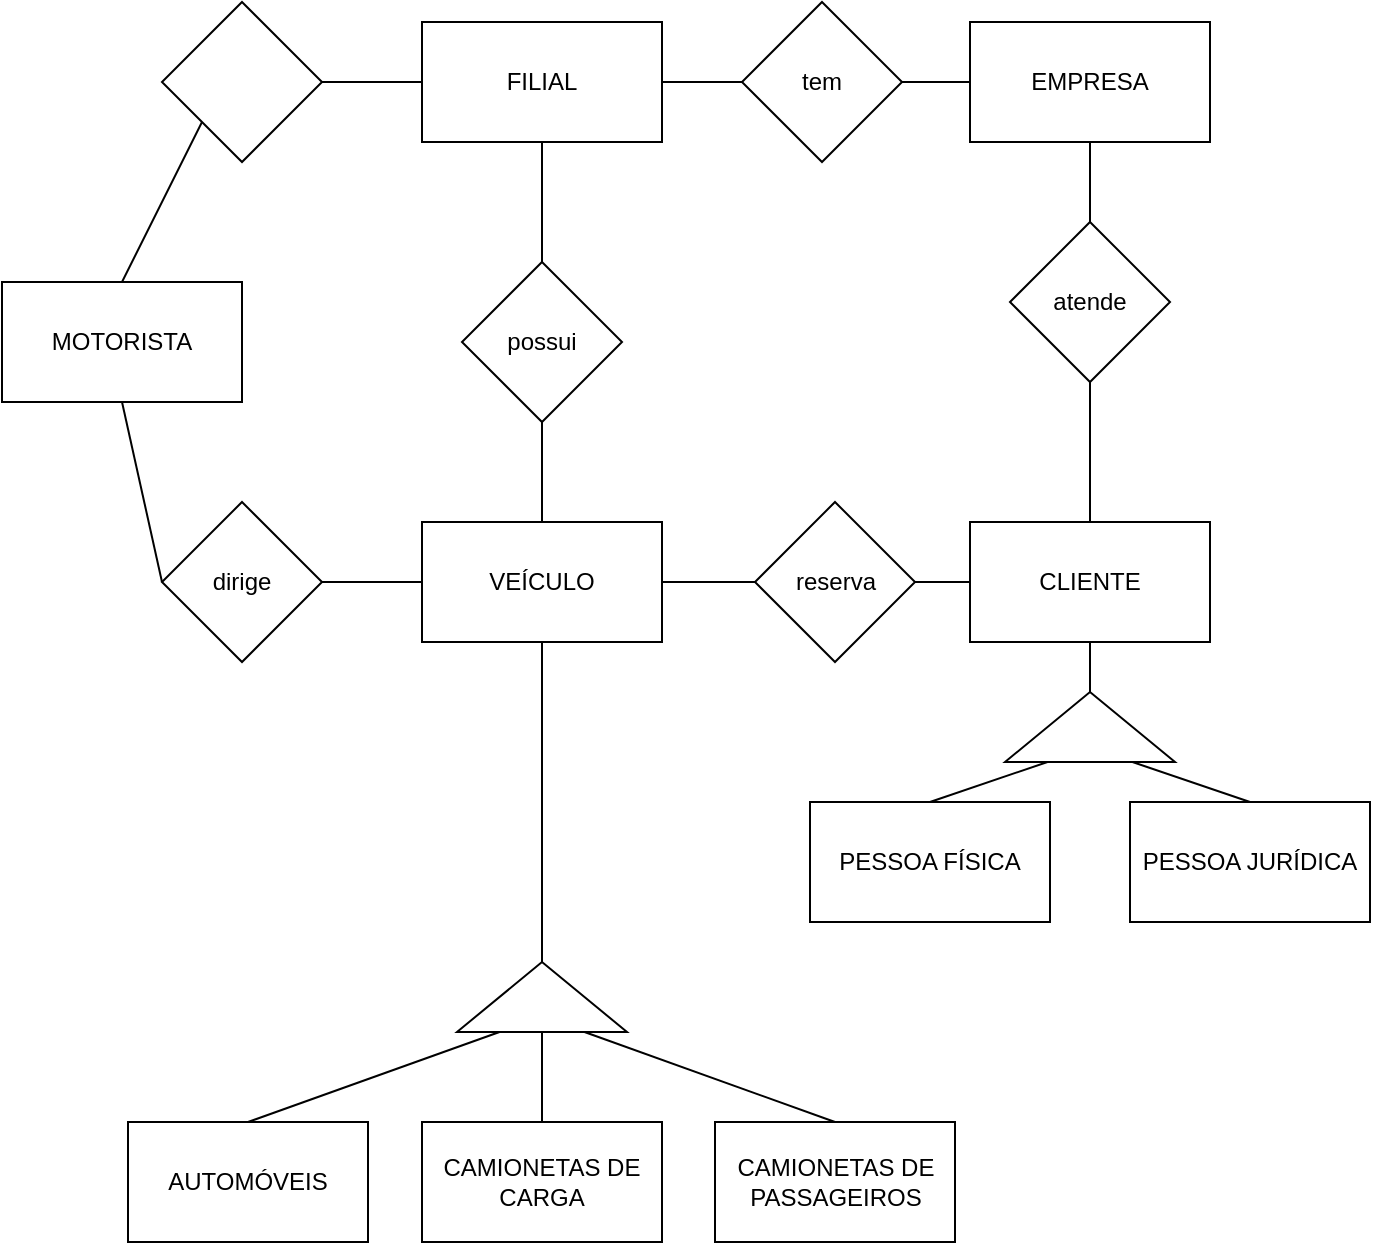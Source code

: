 <mxfile version="21.1.5" type="github">
  <diagram name="Página-1" id="vv6PEIaUgh8dFN0z1C_Y">
    <mxGraphModel dx="1122" dy="666" grid="1" gridSize="10" guides="1" tooltips="1" connect="1" arrows="1" fold="1" page="1" pageScale="1" pageWidth="827" pageHeight="1169" math="0" shadow="0">
      <root>
        <mxCell id="0" />
        <mxCell id="1" parent="0" />
        <mxCell id="3E7tgCCNNJo6zt93SH42-128" value="CLIENTE" style="rounded=0;whiteSpace=wrap;html=1;" vertex="1" parent="1">
          <mxGeometry x="524" y="535" width="120" height="60" as="geometry" />
        </mxCell>
        <mxCell id="3E7tgCCNNJo6zt93SH42-129" value="" style="triangle;whiteSpace=wrap;html=1;rotation=-90;" vertex="1" parent="1">
          <mxGeometry x="566.5" y="595" width="35" height="85" as="geometry" />
        </mxCell>
        <mxCell id="3E7tgCCNNJo6zt93SH42-130" value="" style="endArrow=none;html=1;rounded=0;entryX=0;entryY=0.25;entryDx=0;entryDy=0;exitX=0.5;exitY=0;exitDx=0;exitDy=0;" edge="1" parent="1" source="3E7tgCCNNJo6zt93SH42-131" target="3E7tgCCNNJo6zt93SH42-129">
          <mxGeometry width="50" height="50" relative="1" as="geometry">
            <mxPoint x="534" y="645" as="sourcePoint" />
            <mxPoint x="584" y="595" as="targetPoint" />
          </mxGeometry>
        </mxCell>
        <mxCell id="3E7tgCCNNJo6zt93SH42-131" value="PESSOA FÍSICA" style="rounded=0;whiteSpace=wrap;html=1;" vertex="1" parent="1">
          <mxGeometry x="444" y="675" width="120" height="60" as="geometry" />
        </mxCell>
        <mxCell id="3E7tgCCNNJo6zt93SH42-132" value="PESSOA JURÍDICA" style="rounded=0;whiteSpace=wrap;html=1;" vertex="1" parent="1">
          <mxGeometry x="604" y="675" width="120" height="60" as="geometry" />
        </mxCell>
        <mxCell id="3E7tgCCNNJo6zt93SH42-133" value="" style="endArrow=none;html=1;rounded=0;exitX=0.5;exitY=0;exitDx=0;exitDy=0;entryX=0;entryY=0.75;entryDx=0;entryDy=0;" edge="1" parent="1" source="3E7tgCCNNJo6zt93SH42-132" target="3E7tgCCNNJo6zt93SH42-129">
          <mxGeometry width="50" height="50" relative="1" as="geometry">
            <mxPoint x="544" y="655" as="sourcePoint" />
            <mxPoint x="644" y="605" as="targetPoint" />
          </mxGeometry>
        </mxCell>
        <mxCell id="3E7tgCCNNJo6zt93SH42-134" value="" style="endArrow=none;html=1;rounded=0;entryX=0.5;entryY=1;entryDx=0;entryDy=0;exitX=1;exitY=0.5;exitDx=0;exitDy=0;" edge="1" parent="1" source="3E7tgCCNNJo6zt93SH42-129" target="3E7tgCCNNJo6zt93SH42-128">
          <mxGeometry width="50" height="50" relative="1" as="geometry">
            <mxPoint x="634" y="605" as="sourcePoint" />
            <mxPoint x="684" y="555" as="targetPoint" />
          </mxGeometry>
        </mxCell>
        <mxCell id="3E7tgCCNNJo6zt93SH42-136" value="EMPRESA" style="rounded=0;whiteSpace=wrap;html=1;" vertex="1" parent="1">
          <mxGeometry x="524" y="285" width="120" height="60" as="geometry" />
        </mxCell>
        <mxCell id="3E7tgCCNNJo6zt93SH42-137" value="" style="endArrow=none;html=1;rounded=0;entryX=0.5;entryY=1;entryDx=0;entryDy=0;exitX=0.5;exitY=0;exitDx=0;exitDy=0;" edge="1" parent="1" source="3E7tgCCNNJo6zt93SH42-135" target="3E7tgCCNNJo6zt93SH42-136">
          <mxGeometry width="50" height="50" relative="1" as="geometry">
            <mxPoint x="530" y="385" as="sourcePoint" />
            <mxPoint x="580" y="335" as="targetPoint" />
          </mxGeometry>
        </mxCell>
        <mxCell id="3E7tgCCNNJo6zt93SH42-138" value="" style="endArrow=none;html=1;rounded=0;entryX=0.5;entryY=1;entryDx=0;entryDy=0;exitX=0.5;exitY=0;exitDx=0;exitDy=0;" edge="1" parent="1" source="3E7tgCCNNJo6zt93SH42-128" target="3E7tgCCNNJo6zt93SH42-135">
          <mxGeometry width="50" height="50" relative="1" as="geometry">
            <mxPoint x="582" y="515" as="sourcePoint" />
            <mxPoint x="584" y="345" as="targetPoint" />
          </mxGeometry>
        </mxCell>
        <mxCell id="3E7tgCCNNJo6zt93SH42-135" value="atende" style="rhombus;whiteSpace=wrap;html=1;" vertex="1" parent="1">
          <mxGeometry x="544" y="385" width="80" height="80" as="geometry" />
        </mxCell>
        <mxCell id="3E7tgCCNNJo6zt93SH42-139" value="VEÍCULO" style="rounded=0;whiteSpace=wrap;html=1;" vertex="1" parent="1">
          <mxGeometry x="250" y="535" width="120" height="60" as="geometry" />
        </mxCell>
        <mxCell id="3E7tgCCNNJo6zt93SH42-140" value="FILIAL" style="rounded=0;whiteSpace=wrap;html=1;" vertex="1" parent="1">
          <mxGeometry x="250" y="285" width="120" height="60" as="geometry" />
        </mxCell>
        <mxCell id="3E7tgCCNNJo6zt93SH42-141" value="" style="endArrow=none;html=1;rounded=0;exitX=0;exitY=0.5;exitDx=0;exitDy=0;entryX=1;entryY=0.5;entryDx=0;entryDy=0;" edge="1" parent="1" source="3E7tgCCNNJo6zt93SH42-136" target="3E7tgCCNNJo6zt93SH42-142">
          <mxGeometry width="50" height="50" relative="1" as="geometry">
            <mxPoint x="620" y="515" as="sourcePoint" />
            <mxPoint x="670" y="465" as="targetPoint" />
          </mxGeometry>
        </mxCell>
        <mxCell id="3E7tgCCNNJo6zt93SH42-142" value="tem" style="rhombus;whiteSpace=wrap;html=1;" vertex="1" parent="1">
          <mxGeometry x="410" y="275" width="80" height="80" as="geometry" />
        </mxCell>
        <mxCell id="3E7tgCCNNJo6zt93SH42-143" value="" style="endArrow=none;html=1;rounded=0;entryX=1;entryY=0.5;entryDx=0;entryDy=0;exitX=0;exitY=0.5;exitDx=0;exitDy=0;" edge="1" parent="1" source="3E7tgCCNNJo6zt93SH42-142" target="3E7tgCCNNJo6zt93SH42-140">
          <mxGeometry width="50" height="50" relative="1" as="geometry">
            <mxPoint x="620" y="515" as="sourcePoint" />
            <mxPoint x="670" y="465" as="targetPoint" />
          </mxGeometry>
        </mxCell>
        <mxCell id="3E7tgCCNNJo6zt93SH42-144" value="possui" style="rhombus;whiteSpace=wrap;html=1;" vertex="1" parent="1">
          <mxGeometry x="270" y="405" width="80" height="80" as="geometry" />
        </mxCell>
        <mxCell id="3E7tgCCNNJo6zt93SH42-145" value="" style="endArrow=none;html=1;rounded=0;entryX=0.5;entryY=1;entryDx=0;entryDy=0;exitX=0.5;exitY=0;exitDx=0;exitDy=0;" edge="1" parent="1" source="3E7tgCCNNJo6zt93SH42-139" target="3E7tgCCNNJo6zt93SH42-144">
          <mxGeometry width="50" height="50" relative="1" as="geometry">
            <mxPoint x="620" y="515" as="sourcePoint" />
            <mxPoint x="670" y="465" as="targetPoint" />
          </mxGeometry>
        </mxCell>
        <mxCell id="3E7tgCCNNJo6zt93SH42-146" value="" style="endArrow=none;html=1;rounded=0;entryX=0.5;entryY=1;entryDx=0;entryDy=0;exitX=0.5;exitY=0;exitDx=0;exitDy=0;" edge="1" parent="1" source="3E7tgCCNNJo6zt93SH42-144" target="3E7tgCCNNJo6zt93SH42-140">
          <mxGeometry width="50" height="50" relative="1" as="geometry">
            <mxPoint x="620" y="515" as="sourcePoint" />
            <mxPoint x="670" y="465" as="targetPoint" />
          </mxGeometry>
        </mxCell>
        <mxCell id="3E7tgCCNNJo6zt93SH42-147" value="reserva" style="rhombus;whiteSpace=wrap;html=1;" vertex="1" parent="1">
          <mxGeometry x="416.5" y="525" width="80" height="80" as="geometry" />
        </mxCell>
        <mxCell id="3E7tgCCNNJo6zt93SH42-148" value="" style="endArrow=none;html=1;rounded=0;entryX=0;entryY=0.5;entryDx=0;entryDy=0;exitX=1;exitY=0.5;exitDx=0;exitDy=0;" edge="1" parent="1" source="3E7tgCCNNJo6zt93SH42-147" target="3E7tgCCNNJo6zt93SH42-128">
          <mxGeometry width="50" height="50" relative="1" as="geometry">
            <mxPoint x="440" y="525" as="sourcePoint" />
            <mxPoint x="490" y="475" as="targetPoint" />
          </mxGeometry>
        </mxCell>
        <mxCell id="3E7tgCCNNJo6zt93SH42-149" value="" style="endArrow=none;html=1;rounded=0;entryX=1;entryY=0.5;entryDx=0;entryDy=0;exitX=0;exitY=0.5;exitDx=0;exitDy=0;" edge="1" parent="1" source="3E7tgCCNNJo6zt93SH42-147" target="3E7tgCCNNJo6zt93SH42-139">
          <mxGeometry width="50" height="50" relative="1" as="geometry">
            <mxPoint x="440" y="525" as="sourcePoint" />
            <mxPoint x="490" y="475" as="targetPoint" />
          </mxGeometry>
        </mxCell>
        <mxCell id="3E7tgCCNNJo6zt93SH42-150" value="" style="triangle;whiteSpace=wrap;html=1;rotation=-90;" vertex="1" parent="1">
          <mxGeometry x="292.5" y="730" width="35" height="85" as="geometry" />
        </mxCell>
        <mxCell id="3E7tgCCNNJo6zt93SH42-151" value="" style="endArrow=none;html=1;rounded=0;entryX=0.5;entryY=1;entryDx=0;entryDy=0;exitX=1;exitY=0.5;exitDx=0;exitDy=0;" edge="1" parent="1" source="3E7tgCCNNJo6zt93SH42-150" target="3E7tgCCNNJo6zt93SH42-139">
          <mxGeometry width="50" height="50" relative="1" as="geometry">
            <mxPoint x="310" y="665" as="sourcePoint" />
            <mxPoint x="360" y="615" as="targetPoint" />
          </mxGeometry>
        </mxCell>
        <mxCell id="3E7tgCCNNJo6zt93SH42-152" value="CAMIONETAS DE CARGA" style="rounded=0;whiteSpace=wrap;html=1;" vertex="1" parent="1">
          <mxGeometry x="250" y="835" width="120" height="60" as="geometry" />
        </mxCell>
        <mxCell id="3E7tgCCNNJo6zt93SH42-153" value="CAMIONETAS DE PASSAGEIROS" style="rounded=0;whiteSpace=wrap;html=1;" vertex="1" parent="1">
          <mxGeometry x="396.5" y="835" width="120" height="60" as="geometry" />
        </mxCell>
        <mxCell id="3E7tgCCNNJo6zt93SH42-154" value="AUTOMÓVEIS" style="rounded=0;whiteSpace=wrap;html=1;" vertex="1" parent="1">
          <mxGeometry x="103" y="835" width="120" height="60" as="geometry" />
        </mxCell>
        <mxCell id="3E7tgCCNNJo6zt93SH42-155" value="" style="endArrow=none;html=1;rounded=0;entryX=0;entryY=0.5;entryDx=0;entryDy=0;exitX=0.5;exitY=0;exitDx=0;exitDy=0;" edge="1" parent="1" source="3E7tgCCNNJo6zt93SH42-152" target="3E7tgCCNNJo6zt93SH42-150">
          <mxGeometry width="50" height="50" relative="1" as="geometry">
            <mxPoint x="303" y="855" as="sourcePoint" />
            <mxPoint x="353" y="805" as="targetPoint" />
          </mxGeometry>
        </mxCell>
        <mxCell id="3E7tgCCNNJo6zt93SH42-156" value="" style="endArrow=none;html=1;rounded=0;entryX=0;entryY=0.25;entryDx=0;entryDy=0;exitX=0.5;exitY=0;exitDx=0;exitDy=0;" edge="1" parent="1" source="3E7tgCCNNJo6zt93SH42-154" target="3E7tgCCNNJo6zt93SH42-150">
          <mxGeometry width="50" height="50" relative="1" as="geometry">
            <mxPoint x="303" y="855" as="sourcePoint" />
            <mxPoint x="353" y="805" as="targetPoint" />
          </mxGeometry>
        </mxCell>
        <mxCell id="3E7tgCCNNJo6zt93SH42-157" value="" style="endArrow=none;html=1;rounded=0;entryX=0;entryY=0.75;entryDx=0;entryDy=0;exitX=0.5;exitY=0;exitDx=0;exitDy=0;" edge="1" parent="1" source="3E7tgCCNNJo6zt93SH42-153" target="3E7tgCCNNJo6zt93SH42-150">
          <mxGeometry width="50" height="50" relative="1" as="geometry">
            <mxPoint x="303" y="855" as="sourcePoint" />
            <mxPoint x="353" y="805" as="targetPoint" />
          </mxGeometry>
        </mxCell>
        <mxCell id="3E7tgCCNNJo6zt93SH42-159" value="MOTORISTA" style="rounded=0;whiteSpace=wrap;html=1;" vertex="1" parent="1">
          <mxGeometry x="40" y="415" width="120" height="60" as="geometry" />
        </mxCell>
        <mxCell id="3E7tgCCNNJo6zt93SH42-160" value="dirige" style="rhombus;whiteSpace=wrap;html=1;" vertex="1" parent="1">
          <mxGeometry x="120" y="525" width="80" height="80" as="geometry" />
        </mxCell>
        <mxCell id="3E7tgCCNNJo6zt93SH42-161" value="" style="rhombus;whiteSpace=wrap;html=1;" vertex="1" parent="1">
          <mxGeometry x="120" y="275" width="80" height="80" as="geometry" />
        </mxCell>
        <mxCell id="3E7tgCCNNJo6zt93SH42-162" value="" style="endArrow=none;html=1;rounded=0;entryX=0;entryY=0.5;entryDx=0;entryDy=0;exitX=1;exitY=0.5;exitDx=0;exitDy=0;" edge="1" parent="1" source="3E7tgCCNNJo6zt93SH42-160" target="3E7tgCCNNJo6zt93SH42-139">
          <mxGeometry width="50" height="50" relative="1" as="geometry">
            <mxPoint x="400" y="590" as="sourcePoint" />
            <mxPoint x="450" y="540" as="targetPoint" />
          </mxGeometry>
        </mxCell>
        <mxCell id="3E7tgCCNNJo6zt93SH42-163" value="" style="endArrow=none;html=1;rounded=0;entryX=0.5;entryY=1;entryDx=0;entryDy=0;exitX=0;exitY=0.5;exitDx=0;exitDy=0;" edge="1" parent="1" source="3E7tgCCNNJo6zt93SH42-160" target="3E7tgCCNNJo6zt93SH42-159">
          <mxGeometry width="50" height="50" relative="1" as="geometry">
            <mxPoint x="400" y="590" as="sourcePoint" />
            <mxPoint x="450" y="540" as="targetPoint" />
          </mxGeometry>
        </mxCell>
        <mxCell id="3E7tgCCNNJo6zt93SH42-164" value="" style="endArrow=none;html=1;rounded=0;entryX=0.5;entryY=0;entryDx=0;entryDy=0;exitX=0;exitY=1;exitDx=0;exitDy=0;" edge="1" parent="1" source="3E7tgCCNNJo6zt93SH42-161" target="3E7tgCCNNJo6zt93SH42-159">
          <mxGeometry width="50" height="50" relative="1" as="geometry">
            <mxPoint x="400" y="590" as="sourcePoint" />
            <mxPoint x="450" y="540" as="targetPoint" />
          </mxGeometry>
        </mxCell>
        <mxCell id="3E7tgCCNNJo6zt93SH42-165" value="" style="endArrow=none;html=1;rounded=0;entryX=1;entryY=0.5;entryDx=0;entryDy=0;exitX=0;exitY=0.5;exitDx=0;exitDy=0;" edge="1" parent="1" source="3E7tgCCNNJo6zt93SH42-140" target="3E7tgCCNNJo6zt93SH42-161">
          <mxGeometry width="50" height="50" relative="1" as="geometry">
            <mxPoint x="240" y="310" as="sourcePoint" />
            <mxPoint x="450" y="540" as="targetPoint" />
          </mxGeometry>
        </mxCell>
      </root>
    </mxGraphModel>
  </diagram>
</mxfile>
